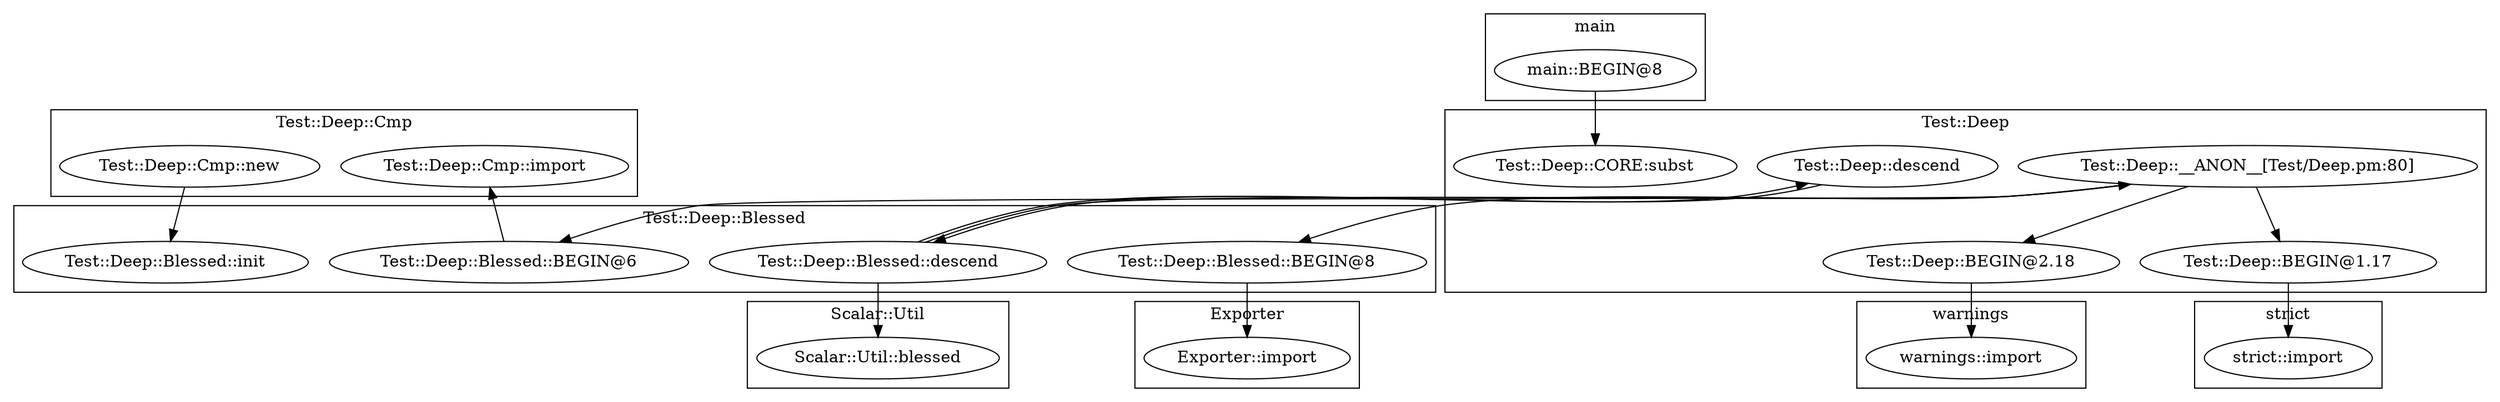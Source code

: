 digraph {
graph [overlap=false]
subgraph cluster_Test_Deep {
	label="Test::Deep";
	"Test::Deep::descend";
	"Test::Deep::BEGIN@2.18";
	"Test::Deep::BEGIN@1.17";
	"Test::Deep::__ANON__[Test/Deep.pm:80]";
	"Test::Deep::CORE:subst";
}
subgraph cluster_warnings {
	label="warnings";
	"warnings::import";
}
subgraph cluster_main {
	label="main";
	"main::BEGIN@8";
}
subgraph cluster_strict {
	label="strict";
	"strict::import";
}
subgraph cluster_Test_Deep_Cmp {
	label="Test::Deep::Cmp";
	"Test::Deep::Cmp::import";
	"Test::Deep::Cmp::new";
}
subgraph cluster_Scalar_Util {
	label="Scalar::Util";
	"Scalar::Util::blessed";
}
subgraph cluster_Test_Deep_Blessed {
	label="Test::Deep::Blessed";
	"Test::Deep::Blessed::descend";
	"Test::Deep::Blessed::BEGIN@6";
	"Test::Deep::Blessed::BEGIN@8";
	"Test::Deep::Blessed::init";
}
subgraph cluster_Exporter {
	label="Exporter";
	"Exporter::import";
}
"Test::Deep::__ANON__[Test/Deep.pm:80]" -> "Test::Deep::BEGIN@1.17";
"Test::Deep::__ANON__[Test/Deep.pm:80]" -> "Test::Deep::BEGIN@2.18";
"main::BEGIN@8" -> "Test::Deep::CORE:subst";
"Test::Deep::__ANON__[Test/Deep.pm:80]" -> "Test::Deep::Blessed::BEGIN@6";
"Test::Deep::Blessed::BEGIN@8" -> "Exporter::import";
"Test::Deep::Blessed::BEGIN@6" -> "Test::Deep::Cmp::import";
"Test::Deep::BEGIN@2.18" -> "warnings::import";
"Test::Deep::Blessed::descend" -> "Test::Deep::descend";
"Test::Deep::Blessed::descend" -> "Scalar::Util::blessed";
"Test::Deep::__ANON__[Test/Deep.pm:80]" -> "Test::Deep::Blessed::BEGIN@8";
"Test::Deep::Blessed::descend" -> "Test::Deep::__ANON__[Test/Deep.pm:80]";
"Test::Deep::descend" -> "Test::Deep::Blessed::descend";
"Test::Deep::Cmp::new" -> "Test::Deep::Blessed::init";
"Test::Deep::BEGIN@1.17" -> "strict::import";
}

